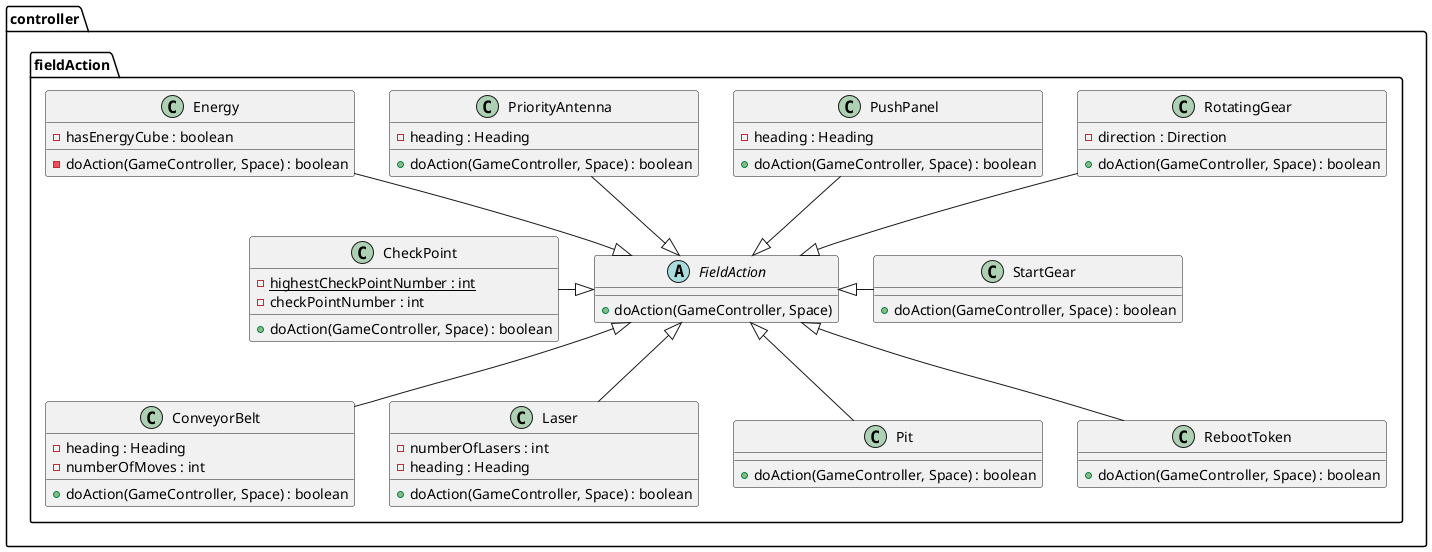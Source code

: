 @startuml
package controller.fieldAction{
   class CheckPoint{
      {Static} -highestCheckPointNumber : int
      -checkPointNumber : int

     +doAction(GameController, Space) : boolean
   }
   class ConveyorBelt{
     -heading : Heading
     -numberOfMoves : int

     +doAction(GameController, Space) : boolean
   }
   class Energy{
     -hasEnergyCube : boolean

     -doAction(GameController, Space) : boolean
   }
   abstract class FieldAction{
    +doAction(GameController, Space)
   }
   class Laser{
    -numberOfLasers : int
    -heading : Heading

    +doAction(GameController, Space) : boolean
   }
   class Pit{
     +doAction(GameController, Space) : boolean
   }
   class PriorityAntenna{
    -heading : Heading

    +doAction(GameController, Space) : boolean
   }
   class PushPanel{
    -heading : Heading

    +doAction(GameController, Space) : boolean
   }
   class RotatingGear{
     -direction : Direction

     +doAction(GameController, Space) : boolean
   }
   class StartGear{
        +doAction(GameController, Space) : boolean
   }
   class RebootToken{
      +doAction(GameController, Space) : boolean
   }

   FieldAction <|-d- Pit
   FieldAction <|-d- Laser
   FieldAction <|-u- Energy
   FieldAction <|-u- PriorityAntenna
   FieldAction <|-u- PushPanel
   FieldAction <|-u- RotatingGear
   FieldAction <|-r- StartGear
   FieldAction <|-l- CheckPoint
   FieldAction <|-d- ConveyorBelt
   FieldAction <|-d- RebootToken
}

@enduml